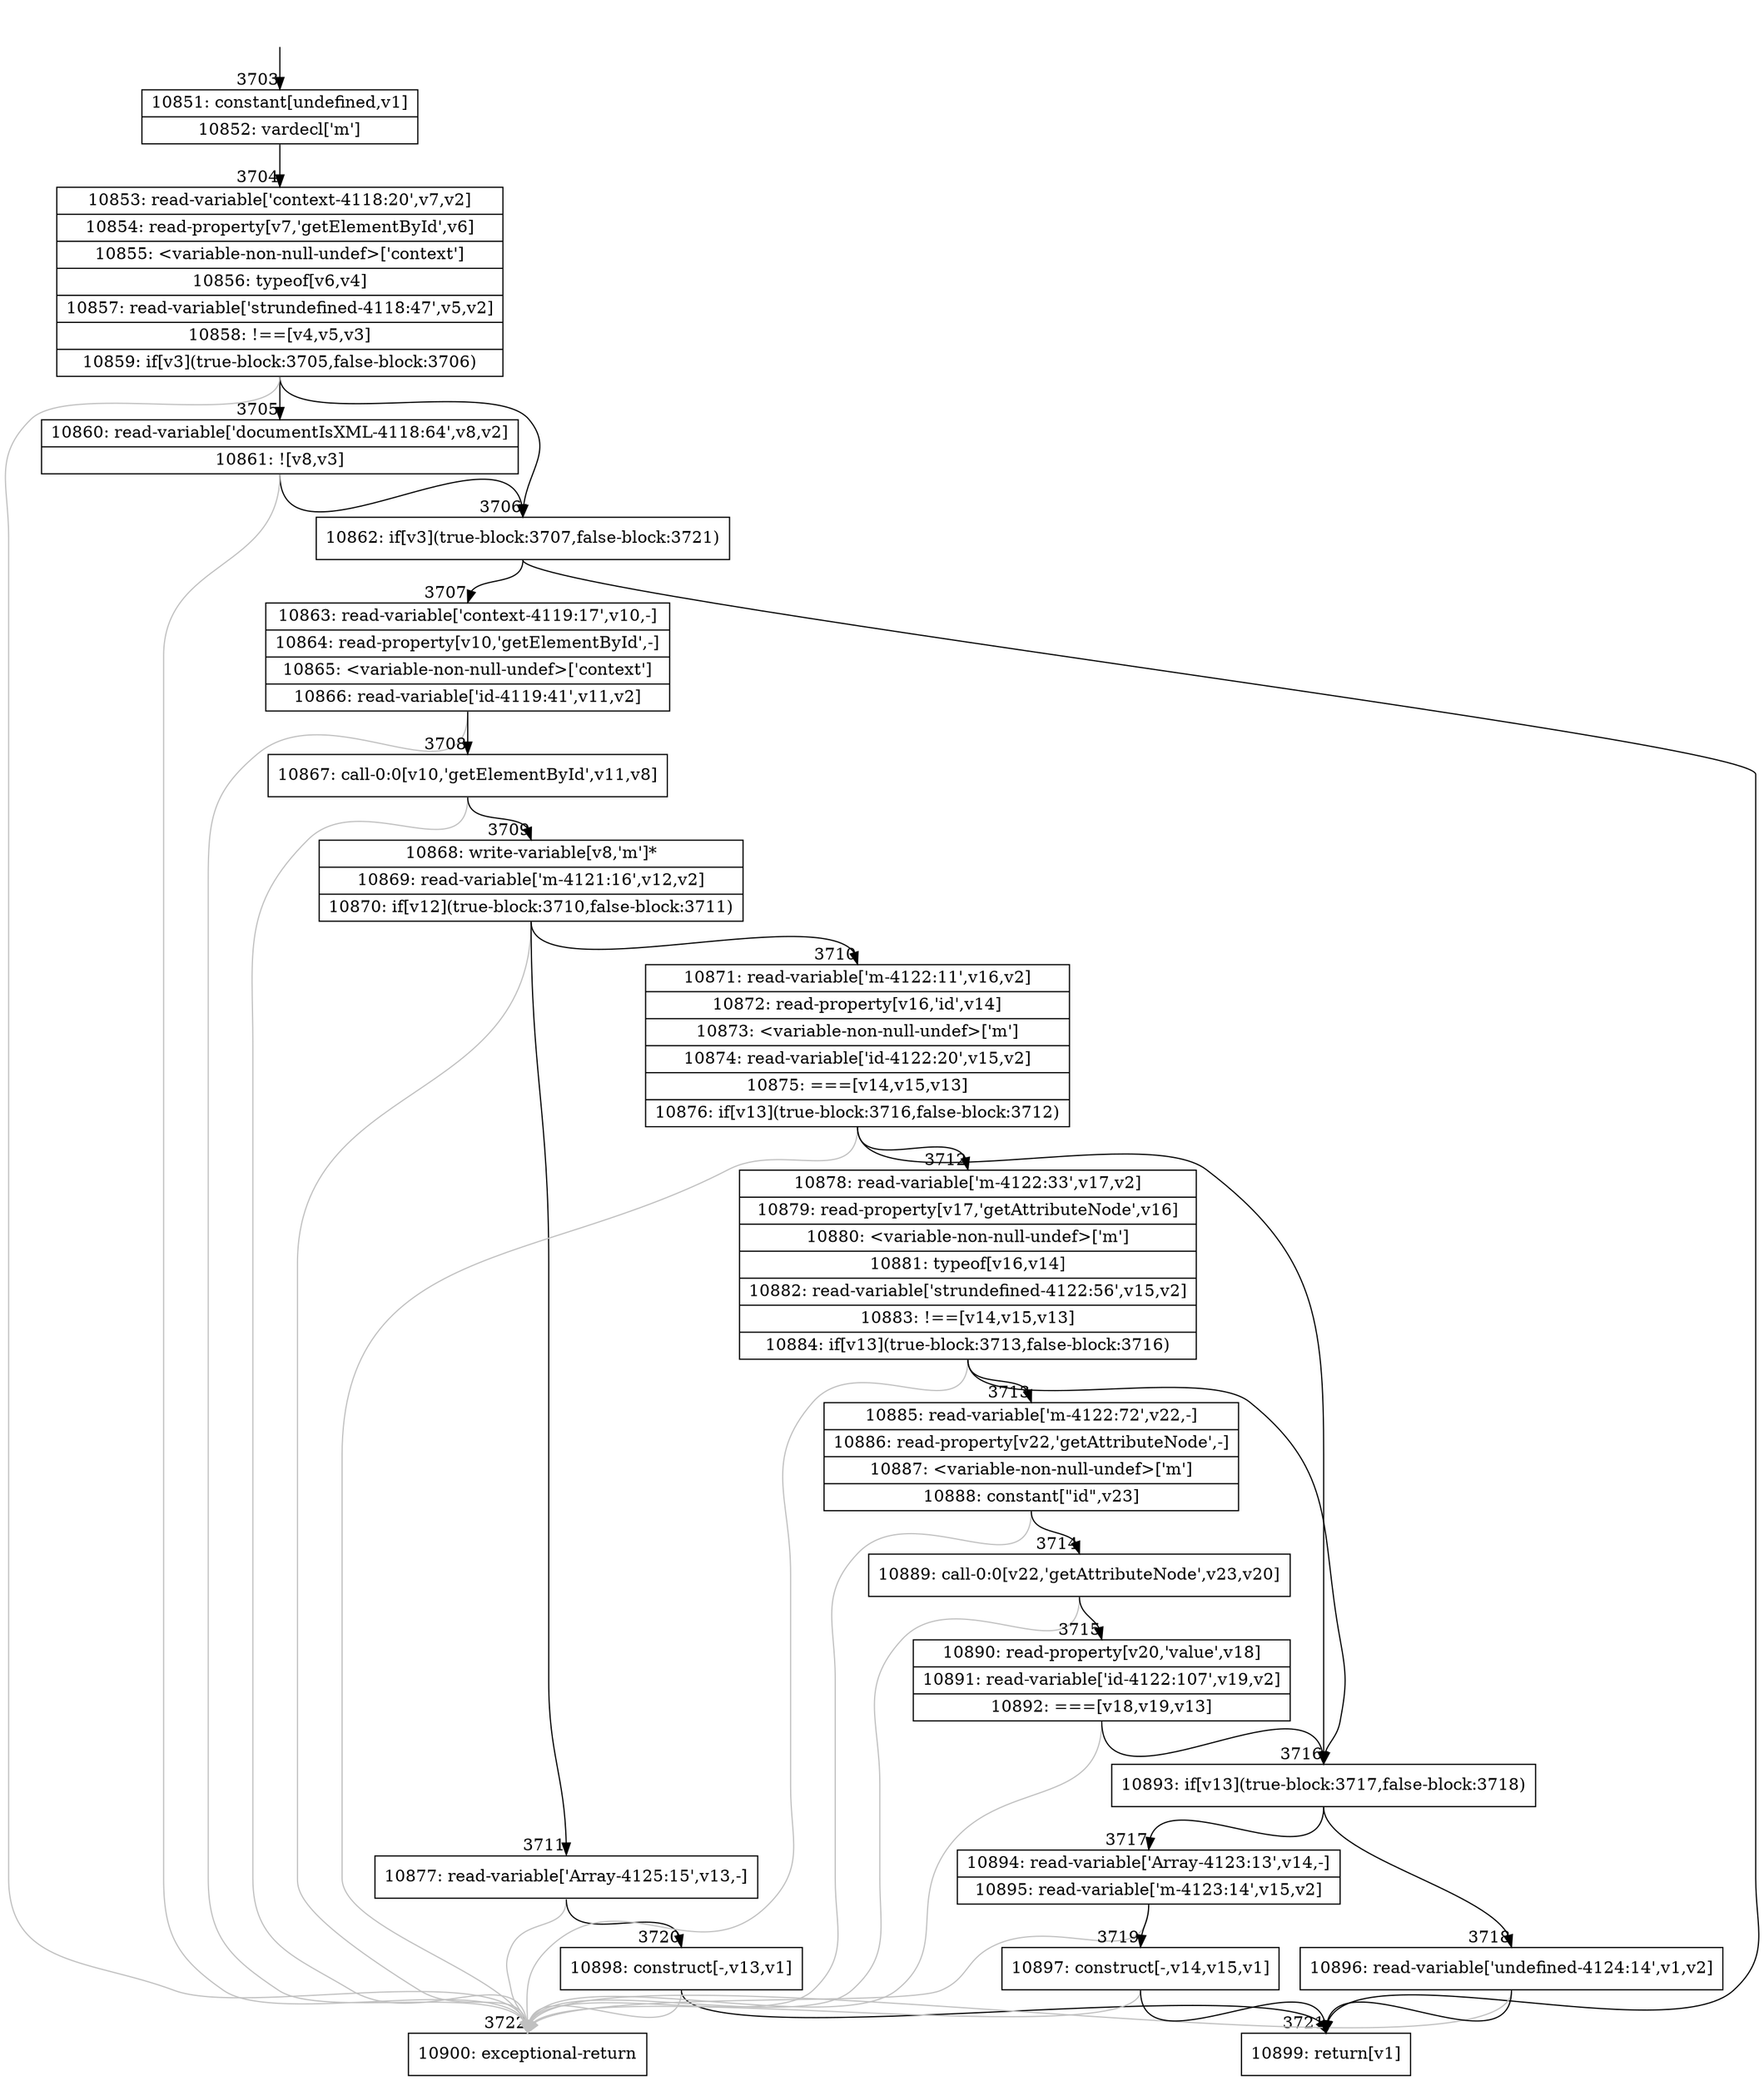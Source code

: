 digraph {
rankdir="TD"
BB_entry244[shape=none,label=""];
BB_entry244 -> BB3703 [tailport=s, headport=n, headlabel="    3703"]
BB3703 [shape=record label="{10851: constant[undefined,v1]|10852: vardecl['m']}" ] 
BB3703 -> BB3704 [tailport=s, headport=n, headlabel="      3704"]
BB3704 [shape=record label="{10853: read-variable['context-4118:20',v7,v2]|10854: read-property[v7,'getElementById',v6]|10855: \<variable-non-null-undef\>['context']|10856: typeof[v6,v4]|10857: read-variable['strundefined-4118:47',v5,v2]|10858: !==[v4,v5,v3]|10859: if[v3](true-block:3705,false-block:3706)}" ] 
BB3704 -> BB3706 [tailport=s, headport=n, headlabel="      3706"]
BB3704 -> BB3705 [tailport=s, headport=n, headlabel="      3705"]
BB3704 -> BB3722 [tailport=s, headport=n, color=gray, headlabel="      3722"]
BB3705 [shape=record label="{10860: read-variable['documentIsXML-4118:64',v8,v2]|10861: ![v8,v3]}" ] 
BB3705 -> BB3706 [tailport=s, headport=n]
BB3705 -> BB3722 [tailport=s, headport=n, color=gray]
BB3706 [shape=record label="{10862: if[v3](true-block:3707,false-block:3721)}" ] 
BB3706 -> BB3707 [tailport=s, headport=n, headlabel="      3707"]
BB3706 -> BB3721 [tailport=s, headport=n, headlabel="      3721"]
BB3707 [shape=record label="{10863: read-variable['context-4119:17',v10,-]|10864: read-property[v10,'getElementById',-]|10865: \<variable-non-null-undef\>['context']|10866: read-variable['id-4119:41',v11,v2]}" ] 
BB3707 -> BB3708 [tailport=s, headport=n, headlabel="      3708"]
BB3707 -> BB3722 [tailport=s, headport=n, color=gray]
BB3708 [shape=record label="{10867: call-0:0[v10,'getElementById',v11,v8]}" ] 
BB3708 -> BB3709 [tailport=s, headport=n, headlabel="      3709"]
BB3708 -> BB3722 [tailport=s, headport=n, color=gray]
BB3709 [shape=record label="{10868: write-variable[v8,'m']*|10869: read-variable['m-4121:16',v12,v2]|10870: if[v12](true-block:3710,false-block:3711)}" ] 
BB3709 -> BB3710 [tailport=s, headport=n, headlabel="      3710"]
BB3709 -> BB3711 [tailport=s, headport=n, headlabel="      3711"]
BB3709 -> BB3722 [tailport=s, headport=n, color=gray]
BB3710 [shape=record label="{10871: read-variable['m-4122:11',v16,v2]|10872: read-property[v16,'id',v14]|10873: \<variable-non-null-undef\>['m']|10874: read-variable['id-4122:20',v15,v2]|10875: ===[v14,v15,v13]|10876: if[v13](true-block:3716,false-block:3712)}" ] 
BB3710 -> BB3716 [tailport=s, headport=n, headlabel="      3716"]
BB3710 -> BB3712 [tailport=s, headport=n, headlabel="      3712"]
BB3710 -> BB3722 [tailport=s, headport=n, color=gray]
BB3711 [shape=record label="{10877: read-variable['Array-4125:15',v13,-]}" ] 
BB3711 -> BB3720 [tailport=s, headport=n, headlabel="      3720"]
BB3711 -> BB3722 [tailport=s, headport=n, color=gray]
BB3712 [shape=record label="{10878: read-variable['m-4122:33',v17,v2]|10879: read-property[v17,'getAttributeNode',v16]|10880: \<variable-non-null-undef\>['m']|10881: typeof[v16,v14]|10882: read-variable['strundefined-4122:56',v15,v2]|10883: !==[v14,v15,v13]|10884: if[v13](true-block:3713,false-block:3716)}" ] 
BB3712 -> BB3716 [tailport=s, headport=n]
BB3712 -> BB3713 [tailport=s, headport=n, headlabel="      3713"]
BB3712 -> BB3722 [tailport=s, headport=n, color=gray]
BB3713 [shape=record label="{10885: read-variable['m-4122:72',v22,-]|10886: read-property[v22,'getAttributeNode',-]|10887: \<variable-non-null-undef\>['m']|10888: constant[\"id\",v23]}" ] 
BB3713 -> BB3714 [tailport=s, headport=n, headlabel="      3714"]
BB3713 -> BB3722 [tailport=s, headport=n, color=gray]
BB3714 [shape=record label="{10889: call-0:0[v22,'getAttributeNode',v23,v20]}" ] 
BB3714 -> BB3715 [tailport=s, headport=n, headlabel="      3715"]
BB3714 -> BB3722 [tailport=s, headport=n, color=gray]
BB3715 [shape=record label="{10890: read-property[v20,'value',v18]|10891: read-variable['id-4122:107',v19,v2]|10892: ===[v18,v19,v13]}" ] 
BB3715 -> BB3716 [tailport=s, headport=n]
BB3715 -> BB3722 [tailport=s, headport=n, color=gray]
BB3716 [shape=record label="{10893: if[v13](true-block:3717,false-block:3718)}" ] 
BB3716 -> BB3717 [tailport=s, headport=n, headlabel="      3717"]
BB3716 -> BB3718 [tailport=s, headport=n, headlabel="      3718"]
BB3717 [shape=record label="{10894: read-variable['Array-4123:13',v14,-]|10895: read-variable['m-4123:14',v15,v2]}" ] 
BB3717 -> BB3719 [tailport=s, headport=n, headlabel="      3719"]
BB3717 -> BB3722 [tailport=s, headport=n, color=gray]
BB3718 [shape=record label="{10896: read-variable['undefined-4124:14',v1,v2]}" ] 
BB3718 -> BB3721 [tailport=s, headport=n]
BB3718 -> BB3722 [tailport=s, headport=n, color=gray]
BB3719 [shape=record label="{10897: construct[-,v14,v15,v1]}" ] 
BB3719 -> BB3721 [tailport=s, headport=n]
BB3719 -> BB3722 [tailport=s, headport=n, color=gray]
BB3720 [shape=record label="{10898: construct[-,v13,v1]}" ] 
BB3720 -> BB3721 [tailport=s, headport=n]
BB3720 -> BB3722 [tailport=s, headport=n, color=gray]
BB3721 [shape=record label="{10899: return[v1]}" ] 
BB3722 [shape=record label="{10900: exceptional-return}" ] 
}
